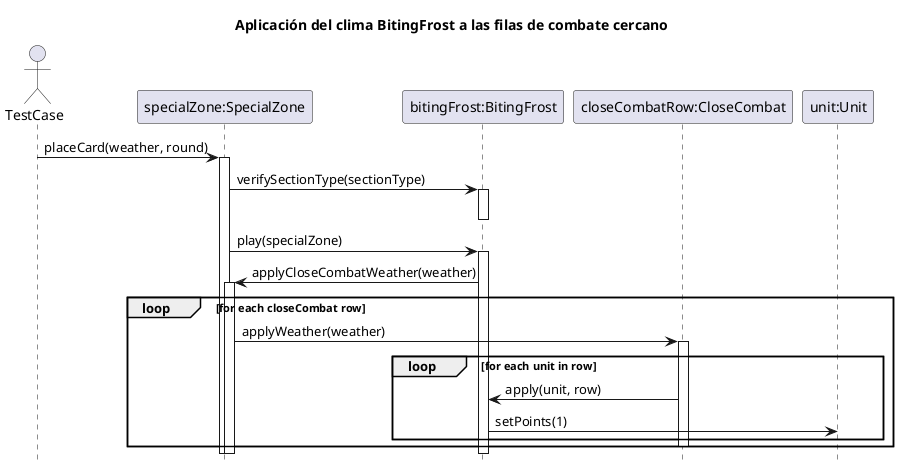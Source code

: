 @startuml

hide footbox
title Aplicación del clima BitingFrost a las filas de combate cercano

actor TestCase

participant "specialZone:SpecialZone" as specialZone
participant "bitingFrost:BitingFrost" as weather
participant "closeCombatRow:CloseCombat" as row
participant "unit:Unit" as unit

TestCase -> specialZone: placeCard(weather, round)
    activate specialZone
    specialZone -> weather: verifySectionType(sectionType)
        activate weather
        deactivate weather
    specialZone -> weather: play(specialZone)
        activate weather
        weather -> specialZone: applyCloseCombatWeather(weather)
            activate specialZone
            loop for each closeCombat row
                specialZone -> row: applyWeather(weather)
                    activate row
                    loop for each unit in row
                        row -> weather: apply(unit, row)
                            weather -> unit: setPoints(1)
                    end
                    deactivate row
            end
            deactivate specialZone
        deactivate weather
    deactivate specialZone

@enduml 
